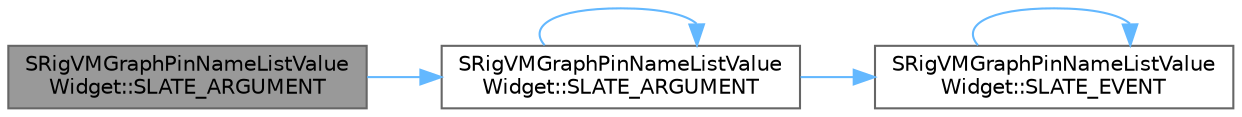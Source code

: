 digraph "SRigVMGraphPinNameListValueWidget::SLATE_ARGUMENT"
{
 // INTERACTIVE_SVG=YES
 // LATEX_PDF_SIZE
  bgcolor="transparent";
  edge [fontname=Helvetica,fontsize=10,labelfontname=Helvetica,labelfontsize=10];
  node [fontname=Helvetica,fontsize=10,shape=box,height=0.2,width=0.4];
  rankdir="LR";
  Node1 [id="Node000001",label="SRigVMGraphPinNameListValue\lWidget::SLATE_ARGUMENT",height=0.2,width=0.4,color="gray40", fillcolor="grey60", style="filled", fontcolor="black",tooltip="The custom scrollbar to use in the ListView."];
  Node1 -> Node2 [id="edge1_Node000001_Node000002",color="steelblue1",style="solid",tooltip=" "];
  Node2 [id="Node000002",label="SRigVMGraphPinNameListValue\lWidget::SLATE_ARGUMENT",height=0.2,width=0.4,color="grey40", fillcolor="white", style="filled",URL="$d1/dd3/classSRigVMGraphPinNameListValueWidget.html#aaed10f8ca2403bea67aec5ef04c8c5c8",tooltip=" "];
  Node2 -> Node2 [id="edge2_Node000002_Node000002",color="steelblue1",style="solid",tooltip=" "];
  Node2 -> Node3 [id="edge3_Node000002_Node000003",color="steelblue1",style="solid",tooltip=" "];
  Node3 [id="Node000003",label="SRigVMGraphPinNameListValue\lWidget::SLATE_EVENT",height=0.2,width=0.4,color="grey40", fillcolor="white", style="filled",URL="$d1/dd3/classSRigVMGraphPinNameListValueWidget.html#afa6ac1ab2c6ccab991b453cd1a255e82",tooltip="Called when combo box is opened, before list is actually created."];
  Node3 -> Node3 [id="edge4_Node000003_Node000003",color="steelblue1",style="solid",tooltip=" "];
}
